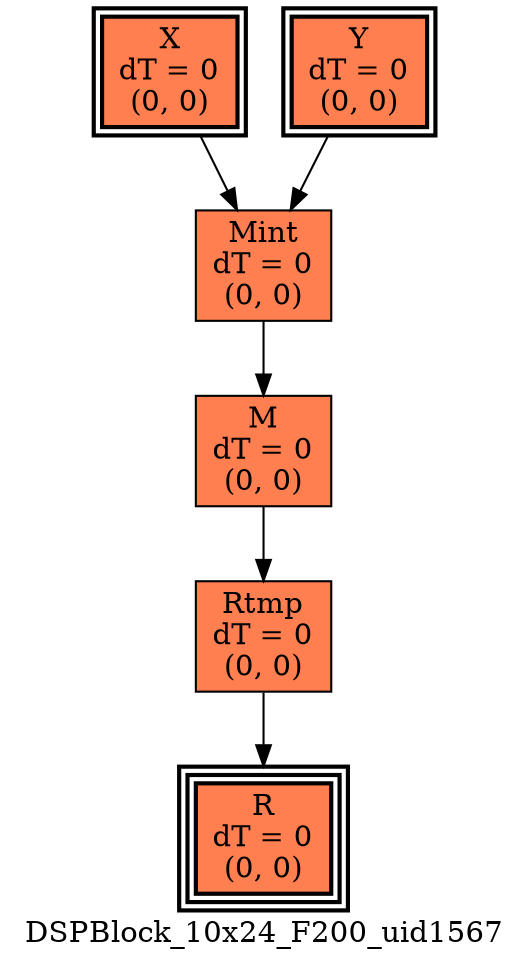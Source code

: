 digraph DSPBlock_10x24_F200_uid1567
{
	//graph drawing options
	label=DSPBlock_10x24_F200_uid1567;
	labelloc=bottom;
	labeljust=right;
	ratio=auto;
	nodesep=0.25;
	ranksep=0.5;

	//input/output signals of operator DSPBlock_10x24_F200_uid1567
	X__DSPBlock_10x24_F200_uid1567 [ label="X\ndT = 0\n(0, 0)", shape=box, color=black, style="bold, filled", fillcolor=coral, peripheries=2 ];
	Y__DSPBlock_10x24_F200_uid1567 [ label="Y\ndT = 0\n(0, 0)", shape=box, color=black, style="bold, filled", fillcolor=coral, peripheries=2 ];
	R__DSPBlock_10x24_F200_uid1567 [ label="R\ndT = 0\n(0, 0)", shape=box, color=black, style="bold, filled", fillcolor=coral, peripheries=3 ];
	{rank=same X__DSPBlock_10x24_F200_uid1567, Y__DSPBlock_10x24_F200_uid1567};
	{rank=same R__DSPBlock_10x24_F200_uid1567};
	//internal signals of operator DSPBlock_10x24_F200_uid1567
	Mint__DSPBlock_10x24_F200_uid1567 [ label="Mint\ndT = 0\n(0, 0)", shape=box, color=black, style=filled, fillcolor=coral, peripheries=1 ];
	M__DSPBlock_10x24_F200_uid1567 [ label="M\ndT = 0\n(0, 0)", shape=box, color=black, style=filled, fillcolor=coral, peripheries=1 ];
	Rtmp__DSPBlock_10x24_F200_uid1567 [ label="Rtmp\ndT = 0\n(0, 0)", shape=box, color=black, style=filled, fillcolor=coral, peripheries=1 ];

	//subcomponents of operator DSPBlock_10x24_F200_uid1567

	//input and internal signal connections of operator DSPBlock_10x24_F200_uid1567
	X__DSPBlock_10x24_F200_uid1567 -> Mint__DSPBlock_10x24_F200_uid1567 [ arrowhead=normal, arrowsize=1.0, arrowtail=normal, color=black, dir=forward  ];
	Y__DSPBlock_10x24_F200_uid1567 -> Mint__DSPBlock_10x24_F200_uid1567 [ arrowhead=normal, arrowsize=1.0, arrowtail=normal, color=black, dir=forward  ];
	Mint__DSPBlock_10x24_F200_uid1567 -> M__DSPBlock_10x24_F200_uid1567 [ arrowhead=normal, arrowsize=1.0, arrowtail=normal, color=black, dir=forward  ];
	M__DSPBlock_10x24_F200_uid1567 -> Rtmp__DSPBlock_10x24_F200_uid1567 [ arrowhead=normal, arrowsize=1.0, arrowtail=normal, color=black, dir=forward  ];
	Rtmp__DSPBlock_10x24_F200_uid1567 -> R__DSPBlock_10x24_F200_uid1567 [ arrowhead=normal, arrowsize=1.0, arrowtail=normal, color=black, dir=forward  ];
}

